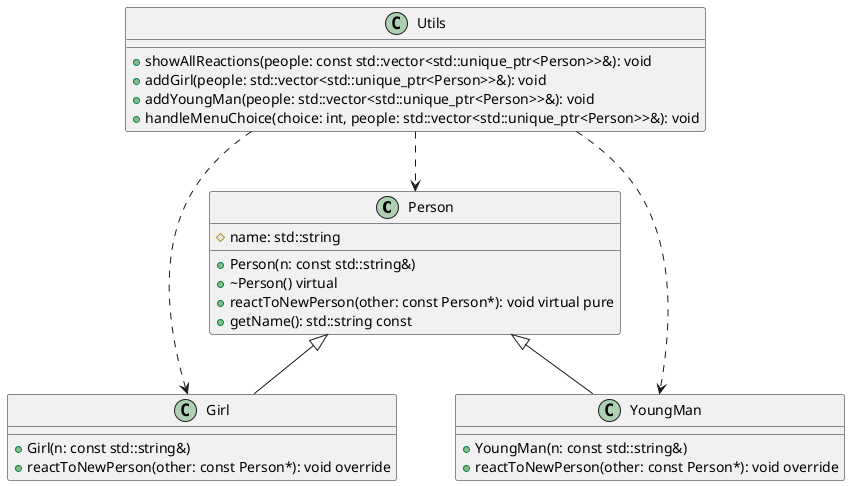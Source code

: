 @startuml

class Person {
  # name: std::string

  + Person(n: const std::string&)
  + ~Person() virtual
  + reactToNewPerson(other: const Person*): void virtual pure
  + getName(): std::string const
}

class Girl {
  + Girl(n: const std::string&)
  + reactToNewPerson(other: const Person*): void override
}

class YoungMan {
  + YoungMan(n: const std::string&)
  + reactToNewPerson(other: const Person*): void override
}

class Utils {
  + showAllReactions(people: const std::vector<std::unique_ptr<Person>>&): void
  + addGirl(people: std::vector<std::unique_ptr<Person>>&): void
  + addYoungMan(people: std::vector<std::unique_ptr<Person>>&): void
  + handleMenuChoice(choice: int, people: std::vector<std::unique_ptr<Person>>&): void
}

Person <|-- Girl
Person <|-- YoungMan

Utils ..> Person
Utils ..> Girl
Utils ..> YoungMan


@enduml